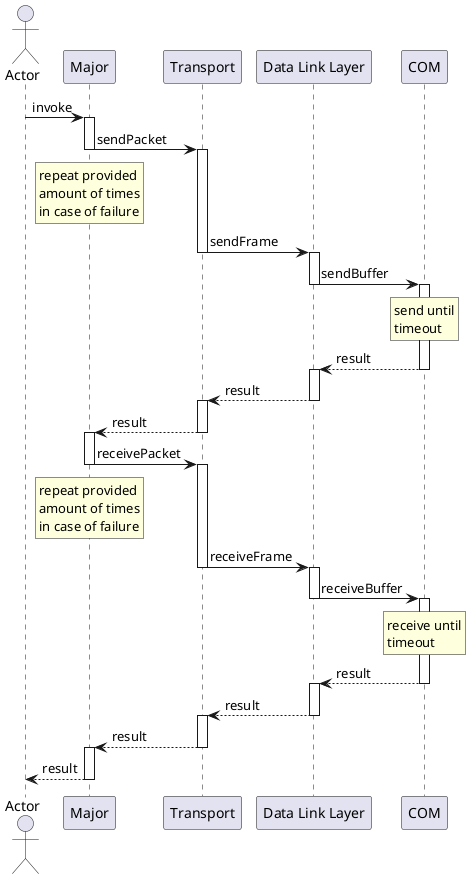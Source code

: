 @startuml

actor Actor as A
participant Major as M
participant Transport as T
participant "Data Link Layer" as D
participant COM as C

A -> M: invoke
activate M

M -> T: sendPacket
rnote over M: repeat provided\namount of times\nin case of failure
deactivate M
activate T

T -> D: sendFrame
deactivate T
activate D

D -> C: sendBuffer
rnote over C: send until\ntimeout
deactivate D
activate C

C --> D: result
deactivate C
activate D

D --> T: result
deactivate D
activate T

T --> M: result
deactivate T
activate M

M -> T: receivePacket
rnote over M: repeat provided\namount of times\nin case of failure
deactivate M
activate T

T -> D: receiveFrame
deactivate T
activate D

D -> C: receiveBuffer
rnote over C: receive until\ntimeout
deactivate D
activate C

C --> D: result
deactivate C
activate D

D --> T: result
deactivate D
activate T

T --> M: result
deactivate T
activate M

M --> A: result
deactivate M

@enduml
